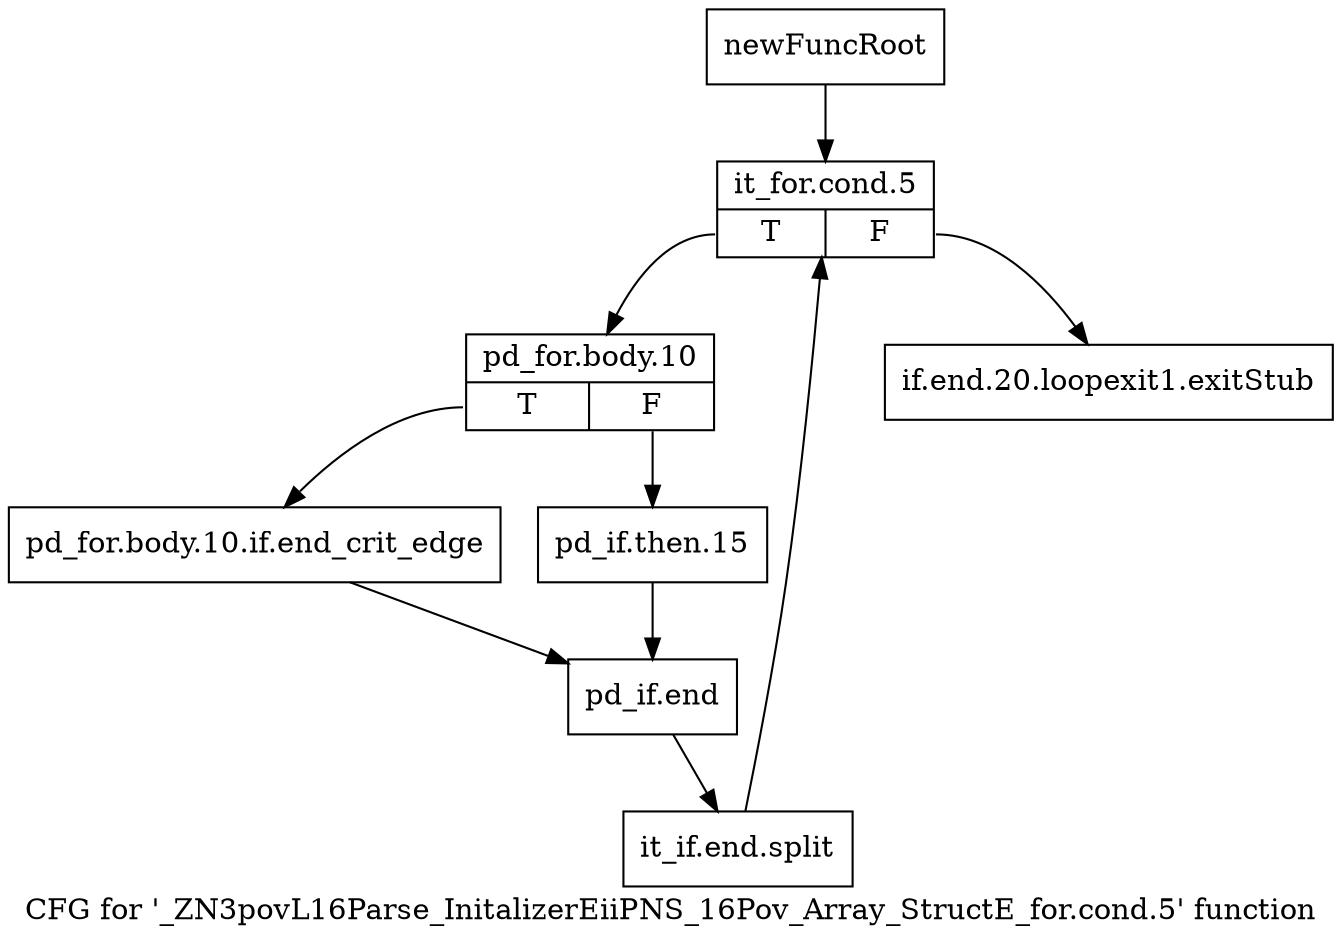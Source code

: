 digraph "CFG for '_ZN3povL16Parse_InitalizerEiiPNS_16Pov_Array_StructE_for.cond.5' function" {
	label="CFG for '_ZN3povL16Parse_InitalizerEiiPNS_16Pov_Array_StructE_for.cond.5' function";

	Node0x2d52a10 [shape=record,label="{newFuncRoot}"];
	Node0x2d52a10 -> Node0x2d52ab0;
	Node0x2d52a60 [shape=record,label="{if.end.20.loopexit1.exitStub}"];
	Node0x2d52ab0 [shape=record,label="{it_for.cond.5|{<s0>T|<s1>F}}"];
	Node0x2d52ab0:s0 -> Node0x2d52b00;
	Node0x2d52ab0:s1 -> Node0x2d52a60;
	Node0x2d52b00 [shape=record,label="{pd_for.body.10|{<s0>T|<s1>F}}"];
	Node0x2d52b00:s0 -> Node0x2d52ba0;
	Node0x2d52b00:s1 -> Node0x2d52b50;
	Node0x2d52b50 [shape=record,label="{pd_if.then.15}"];
	Node0x2d52b50 -> Node0x2d52bf0;
	Node0x2d52ba0 [shape=record,label="{pd_for.body.10.if.end_crit_edge}"];
	Node0x2d52ba0 -> Node0x2d52bf0;
	Node0x2d52bf0 [shape=record,label="{pd_if.end}"];
	Node0x2d52bf0 -> Node0x3876fa0;
	Node0x3876fa0 [shape=record,label="{it_if.end.split}"];
	Node0x3876fa0 -> Node0x2d52ab0;
}
